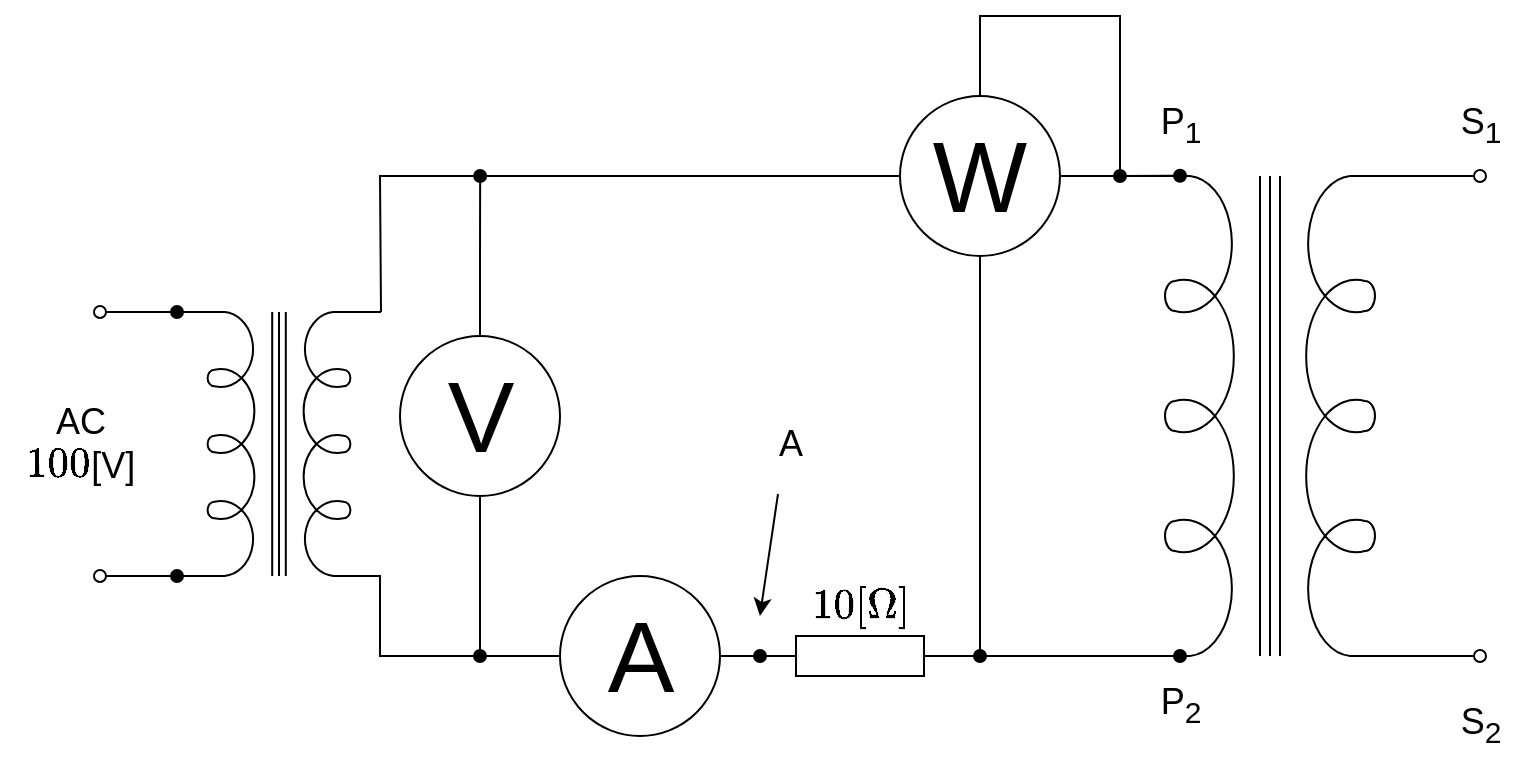 <mxfile version="19.0.3" type="device"><diagram id="dgkXWsl3SjsY68-sYnTR" name="ページ1"><mxGraphModel dx="843" dy="491" grid="1" gridSize="10" guides="1" tooltips="1" connect="1" arrows="1" fold="1" page="1" pageScale="1" pageWidth="827" pageHeight="1169" math="1" shadow="0"><root><mxCell id="0"/><mxCell id="1" parent="0"/><mxCell id="i0JBTgBZWuFlbwfXq4nh-23" style="edgeStyle=orthogonalEdgeStyle;rounded=0;orthogonalLoop=1;jettySize=auto;html=1;exitX=1;exitY=1;exitDx=0;exitDy=0;exitPerimeter=0;fontSize=18;startArrow=oval;startFill=1;endArrow=oval;endFill=0;" parent="1" source="i0JBTgBZWuFlbwfXq4nh-1" edge="1"><mxGeometry relative="1" as="geometry"><mxPoint x="60" y="320" as="targetPoint"/></mxGeometry></mxCell><mxCell id="i0JBTgBZWuFlbwfXq4nh-25" style="edgeStyle=orthogonalEdgeStyle;rounded=0;orthogonalLoop=1;jettySize=auto;html=1;exitX=0;exitY=1;exitDx=0;exitDy=0;exitPerimeter=0;fontSize=18;startArrow=oval;startFill=1;endArrow=oval;endFill=0;" parent="1" source="i0JBTgBZWuFlbwfXq4nh-1" edge="1"><mxGeometry relative="1" as="geometry"><mxPoint x="60" y="188" as="targetPoint"/></mxGeometry></mxCell><mxCell id="i0JBTgBZWuFlbwfXq4nh-1" value="" style="pointerEvents=1;verticalLabelPosition=bottom;shadow=0;dashed=0;align=center;html=1;verticalAlign=top;shape=mxgraph.electrical.inductors.transformer_2;direction=south;" parent="1" vertex="1"><mxGeometry x="98.5" y="188" width="102" height="132" as="geometry"/></mxCell><mxCell id="i0JBTgBZWuFlbwfXq4nh-32" style="edgeStyle=orthogonalEdgeStyle;rounded=0;orthogonalLoop=1;jettySize=auto;html=1;fontSize=18;startArrow=none;startFill=0;endArrow=none;endFill=0;" parent="1" source="i0JBTgBZWuFlbwfXq4nh-2" edge="1"><mxGeometry relative="1" as="geometry"><mxPoint x="520" y="360" as="targetPoint"/></mxGeometry></mxCell><mxCell id="i0JBTgBZWuFlbwfXq4nh-2" value="" style="pointerEvents=1;verticalLabelPosition=bottom;shadow=0;dashed=0;align=center;html=1;verticalAlign=top;shape=mxgraph.electrical.resistors.resistor_1;" parent="1" vertex="1"><mxGeometry x="390" y="350" width="100" height="20" as="geometry"/></mxCell><mxCell id="i0JBTgBZWuFlbwfXq4nh-3" value="" style="endArrow=none;html=1;rounded=0;startArrow=none;exitX=0;exitY=0.5;exitDx=0;exitDy=0;" parent="1" source="i0JBTgBZWuFlbwfXq4nh-6" edge="1"><mxGeometry width="50" height="50" relative="1" as="geometry"><mxPoint x="250" y="360" as="sourcePoint"/><mxPoint x="200" y="320" as="targetPoint"/><Array as="points"><mxPoint x="200" y="360"/></Array></mxGeometry></mxCell><mxCell id="i0JBTgBZWuFlbwfXq4nh-12" style="edgeStyle=orthogonalEdgeStyle;rounded=0;orthogonalLoop=1;jettySize=auto;html=1;endArrow=oval;endFill=1;" parent="1" source="i0JBTgBZWuFlbwfXq4nh-5" edge="1"><mxGeometry relative="1" as="geometry"><mxPoint x="250" y="360" as="targetPoint"/></mxGeometry></mxCell><mxCell id="i0JBTgBZWuFlbwfXq4nh-13" style="edgeStyle=orthogonalEdgeStyle;rounded=0;orthogonalLoop=1;jettySize=auto;html=1;exitX=0.5;exitY=0;exitDx=0;exitDy=0;endArrow=oval;endFill=1;" parent="1" source="i0JBTgBZWuFlbwfXq4nh-5" edge="1"><mxGeometry relative="1" as="geometry"><mxPoint x="250.074" y="120.0" as="targetPoint"/></mxGeometry></mxCell><mxCell id="i0JBTgBZWuFlbwfXq4nh-5" value="V" style="verticalLabelPosition=middle;shadow=0;dashed=0;align=center;html=1;verticalAlign=middle;strokeWidth=1;shape=ellipse;aspect=fixed;fontSize=50;" parent="1" vertex="1"><mxGeometry x="210" y="200" width="80" height="80" as="geometry"/></mxCell><mxCell id="i0JBTgBZWuFlbwfXq4nh-9" style="edgeStyle=orthogonalEdgeStyle;rounded=0;orthogonalLoop=1;jettySize=auto;html=1;exitX=1;exitY=0.5;exitDx=0;exitDy=0;entryX=0;entryY=0.5;entryDx=0;entryDy=0;entryPerimeter=0;endArrow=oval;endFill=1;" parent="1" source="i0JBTgBZWuFlbwfXq4nh-6" target="i0JBTgBZWuFlbwfXq4nh-2" edge="1"><mxGeometry relative="1" as="geometry"/></mxCell><mxCell id="i0JBTgBZWuFlbwfXq4nh-6" value="A" style="verticalLabelPosition=middle;shadow=0;dashed=0;align=center;html=1;verticalAlign=middle;strokeWidth=1;shape=ellipse;aspect=fixed;fontSize=50;" parent="1" vertex="1"><mxGeometry x="290" y="320" width="80" height="80" as="geometry"/></mxCell><mxCell id="i0JBTgBZWuFlbwfXq4nh-10" value="" style="endArrow=none;html=1;rounded=0;exitX=0;exitY=0;exitDx=0;exitDy=0;exitPerimeter=0;entryX=0;entryY=0.5;entryDx=0;entryDy=0;" parent="1" source="i0JBTgBZWuFlbwfXq4nh-1" target="i0JBTgBZWuFlbwfXq4nh-14" edge="1"><mxGeometry width="50" height="50" relative="1" as="geometry"><mxPoint x="300" y="220" as="sourcePoint"/><mxPoint x="360" y="120" as="targetPoint"/><Array as="points"><mxPoint x="200" y="120"/></Array></mxGeometry></mxCell><mxCell id="i0JBTgBZWuFlbwfXq4nh-15" style="edgeStyle=orthogonalEdgeStyle;rounded=0;orthogonalLoop=1;jettySize=auto;html=1;fontSize=50;endArrow=oval;endFill=1;" parent="1" source="i0JBTgBZWuFlbwfXq4nh-14" edge="1"><mxGeometry relative="1" as="geometry"><mxPoint x="500" y="360" as="targetPoint"/><Array as="points"><mxPoint x="500" y="360"/></Array></mxGeometry></mxCell><mxCell id="i0JBTgBZWuFlbwfXq4nh-19" style="edgeStyle=orthogonalEdgeStyle;rounded=0;orthogonalLoop=1;jettySize=auto;html=1;exitX=1;exitY=0.5;exitDx=0;exitDy=0;fontSize=50;endArrow=oval;endFill=1;" parent="1" source="i0JBTgBZWuFlbwfXq4nh-14" edge="1"><mxGeometry relative="1" as="geometry"><mxPoint x="600" y="119.842" as="targetPoint"/></mxGeometry></mxCell><mxCell id="i0JBTgBZWuFlbwfXq4nh-14" value="W" style="ellipse;whiteSpace=wrap;html=1;aspect=fixed;fontSize=50;" parent="1" vertex="1"><mxGeometry x="460" y="80" width="80" height="80" as="geometry"/></mxCell><mxCell id="i0JBTgBZWuFlbwfXq4nh-16" value="" style="endArrow=oval;html=1;rounded=0;fontSize=50;endFill=1;" parent="1" edge="1"><mxGeometry width="50" height="50" relative="1" as="geometry"><mxPoint x="500" y="360" as="sourcePoint"/><mxPoint x="600" y="360" as="targetPoint"/></mxGeometry></mxCell><mxCell id="i0JBTgBZWuFlbwfXq4nh-20" value="" style="endArrow=none;html=1;rounded=0;fontSize=50;exitX=0.5;exitY=0;exitDx=0;exitDy=0;startArrow=oval;startFill=1;entryX=0.5;entryY=0;entryDx=0;entryDy=0;" parent="1" target="i0JBTgBZWuFlbwfXq4nh-14" edge="1"><mxGeometry width="50" height="50" relative="1" as="geometry"><mxPoint x="570" y="120" as="sourcePoint"/><mxPoint x="290" y="150" as="targetPoint"/><Array as="points"><mxPoint x="570" y="40"/><mxPoint x="500" y="40"/></Array></mxGeometry></mxCell><mxCell id="i0JBTgBZWuFlbwfXq4nh-21" value="`10 [\Omega]`" style="text;html=1;align=center;verticalAlign=middle;resizable=0;points=[];autosize=1;strokeColor=none;fillColor=none;fontSize=18;" parent="1" vertex="1"><mxGeometry x="375" y="320" width="130" height="30" as="geometry"/></mxCell><mxCell id="i0JBTgBZWuFlbwfXq4nh-26" value="AC&lt;br&gt;`100`[V]" style="text;html=1;align=center;verticalAlign=middle;resizable=0;points=[];autosize=1;strokeColor=none;fillColor=none;fontSize=18;" parent="1" vertex="1"><mxGeometry x="10" y="229" width="80" height="50" as="geometry"/></mxCell><mxCell id="i0JBTgBZWuFlbwfXq4nh-27" value="P&lt;sub&gt;1&lt;/sub&gt;" style="text;html=1;align=center;verticalAlign=middle;resizable=0;points=[];autosize=1;strokeColor=none;fillColor=none;fontSize=18;" parent="1" vertex="1"><mxGeometry x="580" y="80" width="40" height="30" as="geometry"/></mxCell><mxCell id="i0JBTgBZWuFlbwfXq4nh-28" value="P&lt;sub&gt;2&lt;/sub&gt;" style="text;html=1;align=center;verticalAlign=middle;resizable=0;points=[];autosize=1;strokeColor=none;fillColor=none;fontSize=18;" parent="1" vertex="1"><mxGeometry x="580" y="370" width="40" height="30" as="geometry"/></mxCell><mxCell id="i0JBTgBZWuFlbwfXq4nh-33" value="A" style="text;html=1;align=center;verticalAlign=middle;resizable=0;points=[];autosize=1;strokeColor=none;fillColor=none;fontSize=18;" parent="1" vertex="1"><mxGeometry x="390" y="239" width="30" height="30" as="geometry"/></mxCell><mxCell id="i0JBTgBZWuFlbwfXq4nh-34" value="" style="endArrow=classic;html=1;rounded=0;fontSize=18;entryX=0.115;entryY=0.667;entryDx=0;entryDy=0;entryPerimeter=0;" parent="1" target="i0JBTgBZWuFlbwfXq4nh-21" edge="1"><mxGeometry width="50" height="50" relative="1" as="geometry"><mxPoint x="399" y="279" as="sourcePoint"/><mxPoint x="399" y="219" as="targetPoint"/></mxGeometry></mxCell><mxCell id="WH8gWCw4HtxSbYs-l9Hx-1" value="" style="pointerEvents=1;verticalLabelPosition=bottom;shadow=0;dashed=0;align=center;html=1;verticalAlign=top;shape=mxgraph.electrical.inductors.transformer_2;direction=south;" vertex="1" parent="1"><mxGeometry x="570" y="120" width="150" height="240" as="geometry"/></mxCell><mxCell id="WH8gWCw4HtxSbYs-l9Hx-2" value="" style="endArrow=oval;html=1;rounded=0;endFill=0;" edge="1" parent="1"><mxGeometry width="50" height="50" relative="1" as="geometry"><mxPoint x="720" y="120" as="sourcePoint"/><mxPoint x="750" y="120" as="targetPoint"/></mxGeometry></mxCell><mxCell id="WH8gWCw4HtxSbYs-l9Hx-3" value="" style="endArrow=oval;html=1;rounded=0;endFill=0;" edge="1" parent="1"><mxGeometry width="50" height="50" relative="1" as="geometry"><mxPoint x="720" y="360" as="sourcePoint"/><mxPoint x="750" y="360" as="targetPoint"/></mxGeometry></mxCell><mxCell id="WH8gWCw4HtxSbYs-l9Hx-4" value="S&lt;sub&gt;1&lt;/sub&gt;" style="text;html=1;align=center;verticalAlign=middle;resizable=0;points=[];autosize=1;strokeColor=none;fillColor=none;fontSize=18;" vertex="1" parent="1"><mxGeometry x="730" y="80" width="40" height="30" as="geometry"/></mxCell><mxCell id="WH8gWCw4HtxSbYs-l9Hx-5" value="S&lt;sub&gt;2&lt;/sub&gt;" style="text;html=1;align=center;verticalAlign=middle;resizable=0;points=[];autosize=1;strokeColor=none;fillColor=none;fontSize=18;" vertex="1" parent="1"><mxGeometry x="730" y="380" width="40" height="30" as="geometry"/></mxCell></root></mxGraphModel></diagram></mxfile>